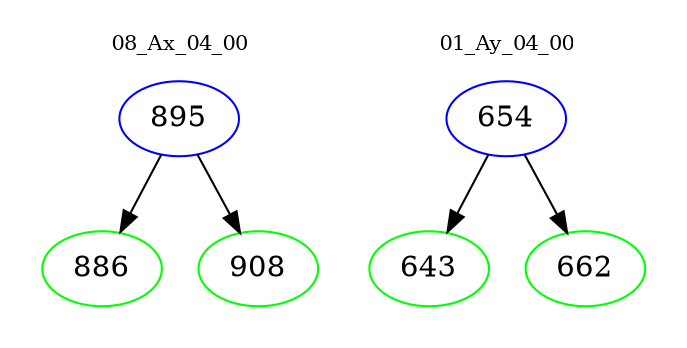 digraph{
subgraph cluster_0 {
color = white
label = "08_Ax_04_00";
fontsize=10;
T0_895 [label="895", color="blue"]
T0_895 -> T0_886 [color="black"]
T0_886 [label="886", color="green"]
T0_895 -> T0_908 [color="black"]
T0_908 [label="908", color="green"]
}
subgraph cluster_1 {
color = white
label = "01_Ay_04_00";
fontsize=10;
T1_654 [label="654", color="blue"]
T1_654 -> T1_643 [color="black"]
T1_643 [label="643", color="green"]
T1_654 -> T1_662 [color="black"]
T1_662 [label="662", color="green"]
}
}

